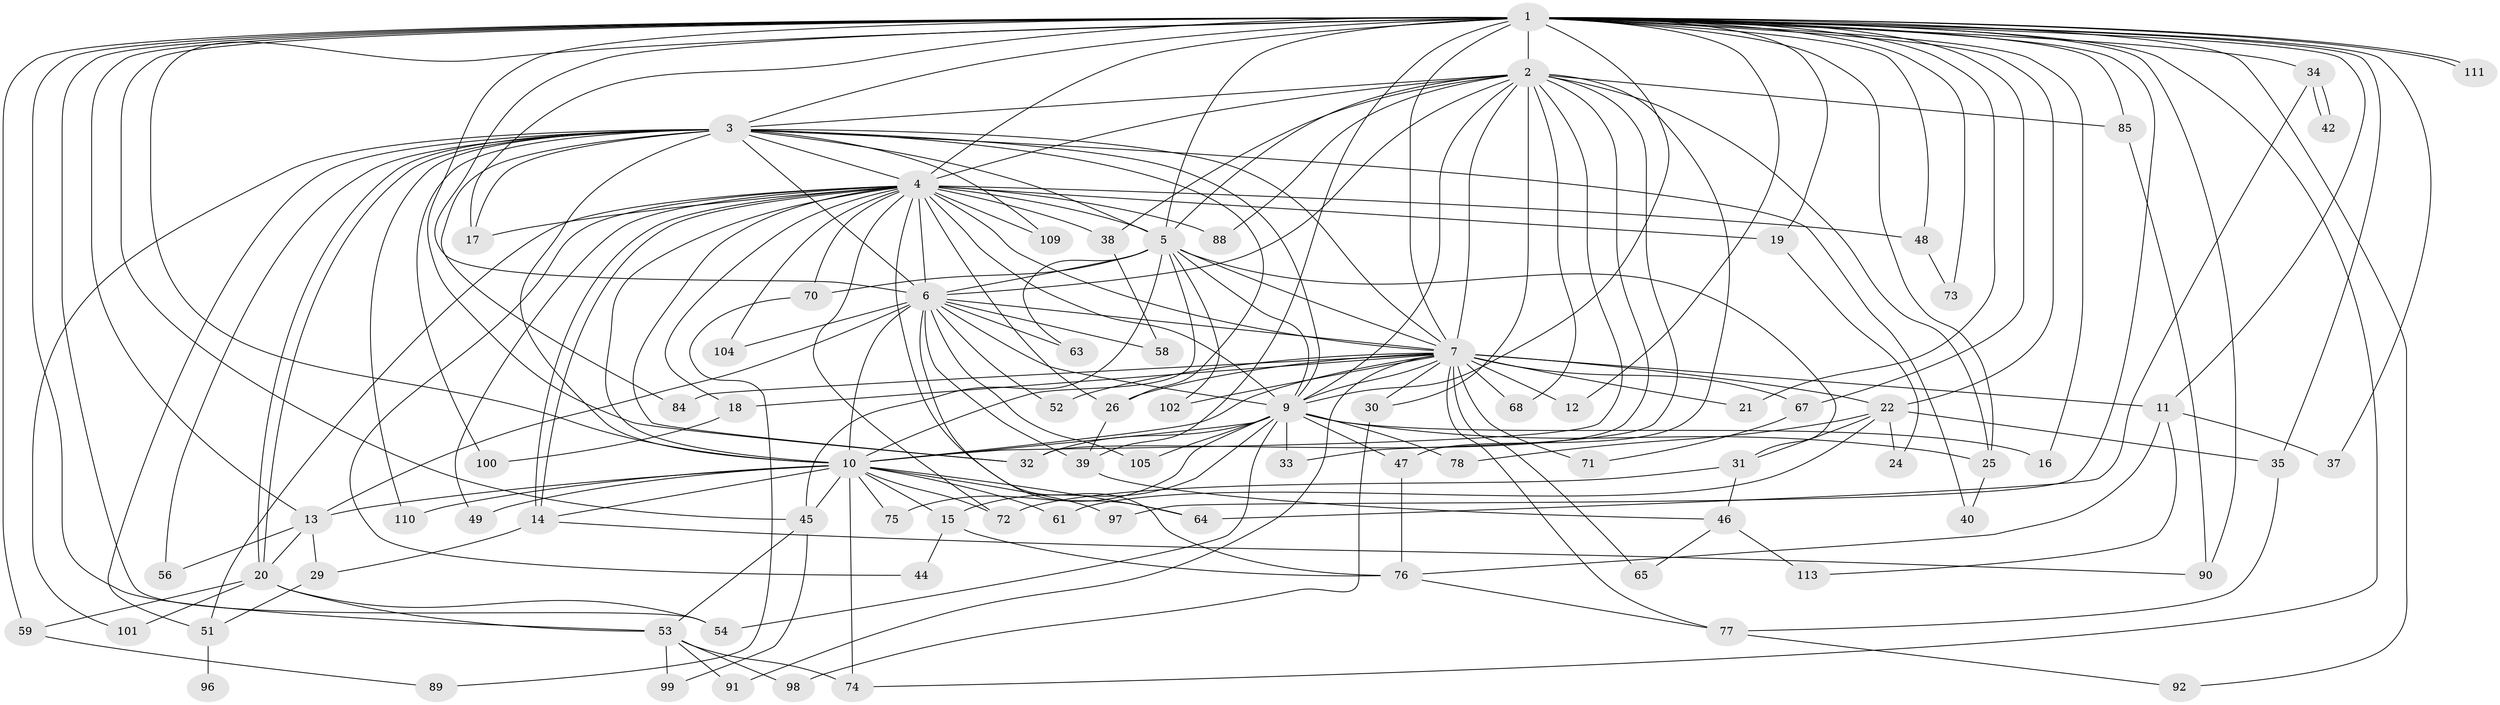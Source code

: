 // original degree distribution, {35: 0.008849557522123894, 17: 0.017699115044247787, 22: 0.008849557522123894, 29: 0.008849557522123894, 14: 0.008849557522123894, 16: 0.008849557522123894, 27: 0.008849557522123894, 19: 0.008849557522123894, 21: 0.008849557522123894, 5: 0.05309734513274336, 2: 0.5398230088495575, 6: 0.02654867256637168, 4: 0.10619469026548672, 3: 0.17699115044247787, 7: 0.008849557522123894}
// Generated by graph-tools (version 1.1) at 2025/41/03/06/25 10:41:42]
// undirected, 84 vertices, 204 edges
graph export_dot {
graph [start="1"]
  node [color=gray90,style=filled];
  1 [super="+8"];
  2 [super="+57"];
  3 [super="+28"];
  4 [super="+81"];
  5 [super="+87"];
  6 [super="+36"];
  7 [super="+55"];
  9 [super="+80"];
  10 [super="+43"];
  11;
  12;
  13 [super="+27"];
  14 [super="+107"];
  15 [super="+79"];
  16;
  17 [super="+112"];
  18;
  19;
  20 [super="+95"];
  21;
  22 [super="+23"];
  24;
  25;
  26 [super="+60"];
  29;
  30;
  31;
  32 [super="+62"];
  33;
  34;
  35;
  37;
  38;
  39 [super="+41"];
  40;
  42;
  44;
  45;
  46;
  47;
  48 [super="+50"];
  49;
  51 [super="+94"];
  52;
  53 [super="+69"];
  54 [super="+103"];
  56;
  58;
  59 [super="+66"];
  61;
  63;
  64 [super="+82"];
  65;
  67;
  68;
  70;
  71;
  72 [super="+83"];
  73;
  74 [super="+93"];
  75;
  76 [super="+108"];
  77 [super="+86"];
  78;
  84;
  85 [super="+106"];
  88;
  89;
  90;
  91;
  92;
  96;
  97;
  98;
  99;
  100;
  101;
  102;
  104;
  105;
  109;
  110;
  111;
  113;
  1 -- 2 [weight=2];
  1 -- 3 [weight=2];
  1 -- 4 [weight=2];
  1 -- 5 [weight=2];
  1 -- 6 [weight=3];
  1 -- 7 [weight=2];
  1 -- 9 [weight=2];
  1 -- 10 [weight=2];
  1 -- 11;
  1 -- 12;
  1 -- 13;
  1 -- 16;
  1 -- 17;
  1 -- 19;
  1 -- 21;
  1 -- 22 [weight=2];
  1 -- 25;
  1 -- 37;
  1 -- 39;
  1 -- 45;
  1 -- 48 [weight=2];
  1 -- 53 [weight=2];
  1 -- 54;
  1 -- 59 [weight=2];
  1 -- 67;
  1 -- 73;
  1 -- 74;
  1 -- 85;
  1 -- 90;
  1 -- 111;
  1 -- 111;
  1 -- 92;
  1 -- 97;
  1 -- 34;
  1 -- 35;
  1 -- 32;
  2 -- 3;
  2 -- 4;
  2 -- 5;
  2 -- 6;
  2 -- 7;
  2 -- 9;
  2 -- 10;
  2 -- 30;
  2 -- 32;
  2 -- 33;
  2 -- 38;
  2 -- 47;
  2 -- 85;
  2 -- 88;
  2 -- 25;
  2 -- 68;
  3 -- 4;
  3 -- 5;
  3 -- 6;
  3 -- 7;
  3 -- 9;
  3 -- 10;
  3 -- 17;
  3 -- 20;
  3 -- 20;
  3 -- 26 [weight=2];
  3 -- 40;
  3 -- 51;
  3 -- 56;
  3 -- 84;
  3 -- 100;
  3 -- 101;
  3 -- 109;
  3 -- 110;
  4 -- 5;
  4 -- 6;
  4 -- 7 [weight=3];
  4 -- 9;
  4 -- 10;
  4 -- 14;
  4 -- 14;
  4 -- 18;
  4 -- 19;
  4 -- 32;
  4 -- 38;
  4 -- 44;
  4 -- 48;
  4 -- 49;
  4 -- 64;
  4 -- 70;
  4 -- 72;
  4 -- 88;
  4 -- 104;
  4 -- 109;
  4 -- 51;
  4 -- 26;
  4 -- 17;
  5 -- 6;
  5 -- 7;
  5 -- 9;
  5 -- 10;
  5 -- 31;
  5 -- 63;
  5 -- 70;
  5 -- 102;
  5 -- 45;
  6 -- 7;
  6 -- 9;
  6 -- 10;
  6 -- 13;
  6 -- 63;
  6 -- 76;
  6 -- 104;
  6 -- 105;
  6 -- 58;
  6 -- 52;
  6 -- 39;
  7 -- 9;
  7 -- 10;
  7 -- 11;
  7 -- 12;
  7 -- 18;
  7 -- 21;
  7 -- 22;
  7 -- 26;
  7 -- 30;
  7 -- 52;
  7 -- 65;
  7 -- 67;
  7 -- 68;
  7 -- 71;
  7 -- 77;
  7 -- 84;
  7 -- 91;
  7 -- 102;
  9 -- 10;
  9 -- 15;
  9 -- 16;
  9 -- 25;
  9 -- 33;
  9 -- 47;
  9 -- 75;
  9 -- 78;
  9 -- 105;
  9 -- 32;
  9 -- 54;
  10 -- 15;
  10 -- 45;
  10 -- 49;
  10 -- 61;
  10 -- 72;
  10 -- 74;
  10 -- 75;
  10 -- 97;
  10 -- 110;
  10 -- 14;
  10 -- 13;
  10 -- 64;
  11 -- 37;
  11 -- 113;
  11 -- 76;
  13 -- 29;
  13 -- 56;
  13 -- 20;
  14 -- 29;
  14 -- 90;
  15 -- 44;
  15 -- 76;
  18 -- 100;
  19 -- 24;
  20 -- 54;
  20 -- 59;
  20 -- 101;
  20 -- 53;
  22 -- 31;
  22 -- 35;
  22 -- 24;
  22 -- 61;
  22 -- 78;
  25 -- 40;
  26 -- 39;
  29 -- 51;
  30 -- 98;
  31 -- 46;
  31 -- 72;
  34 -- 42;
  34 -- 42;
  34 -- 64;
  35 -- 77;
  38 -- 58;
  39 -- 46;
  45 -- 53;
  45 -- 99;
  46 -- 65;
  46 -- 113;
  47 -- 76;
  48 -- 73;
  51 -- 96 [weight=2];
  53 -- 91;
  53 -- 98;
  53 -- 99;
  53 -- 74;
  59 -- 89;
  67 -- 71;
  70 -- 89;
  76 -- 77;
  77 -- 92;
  85 -- 90;
}
